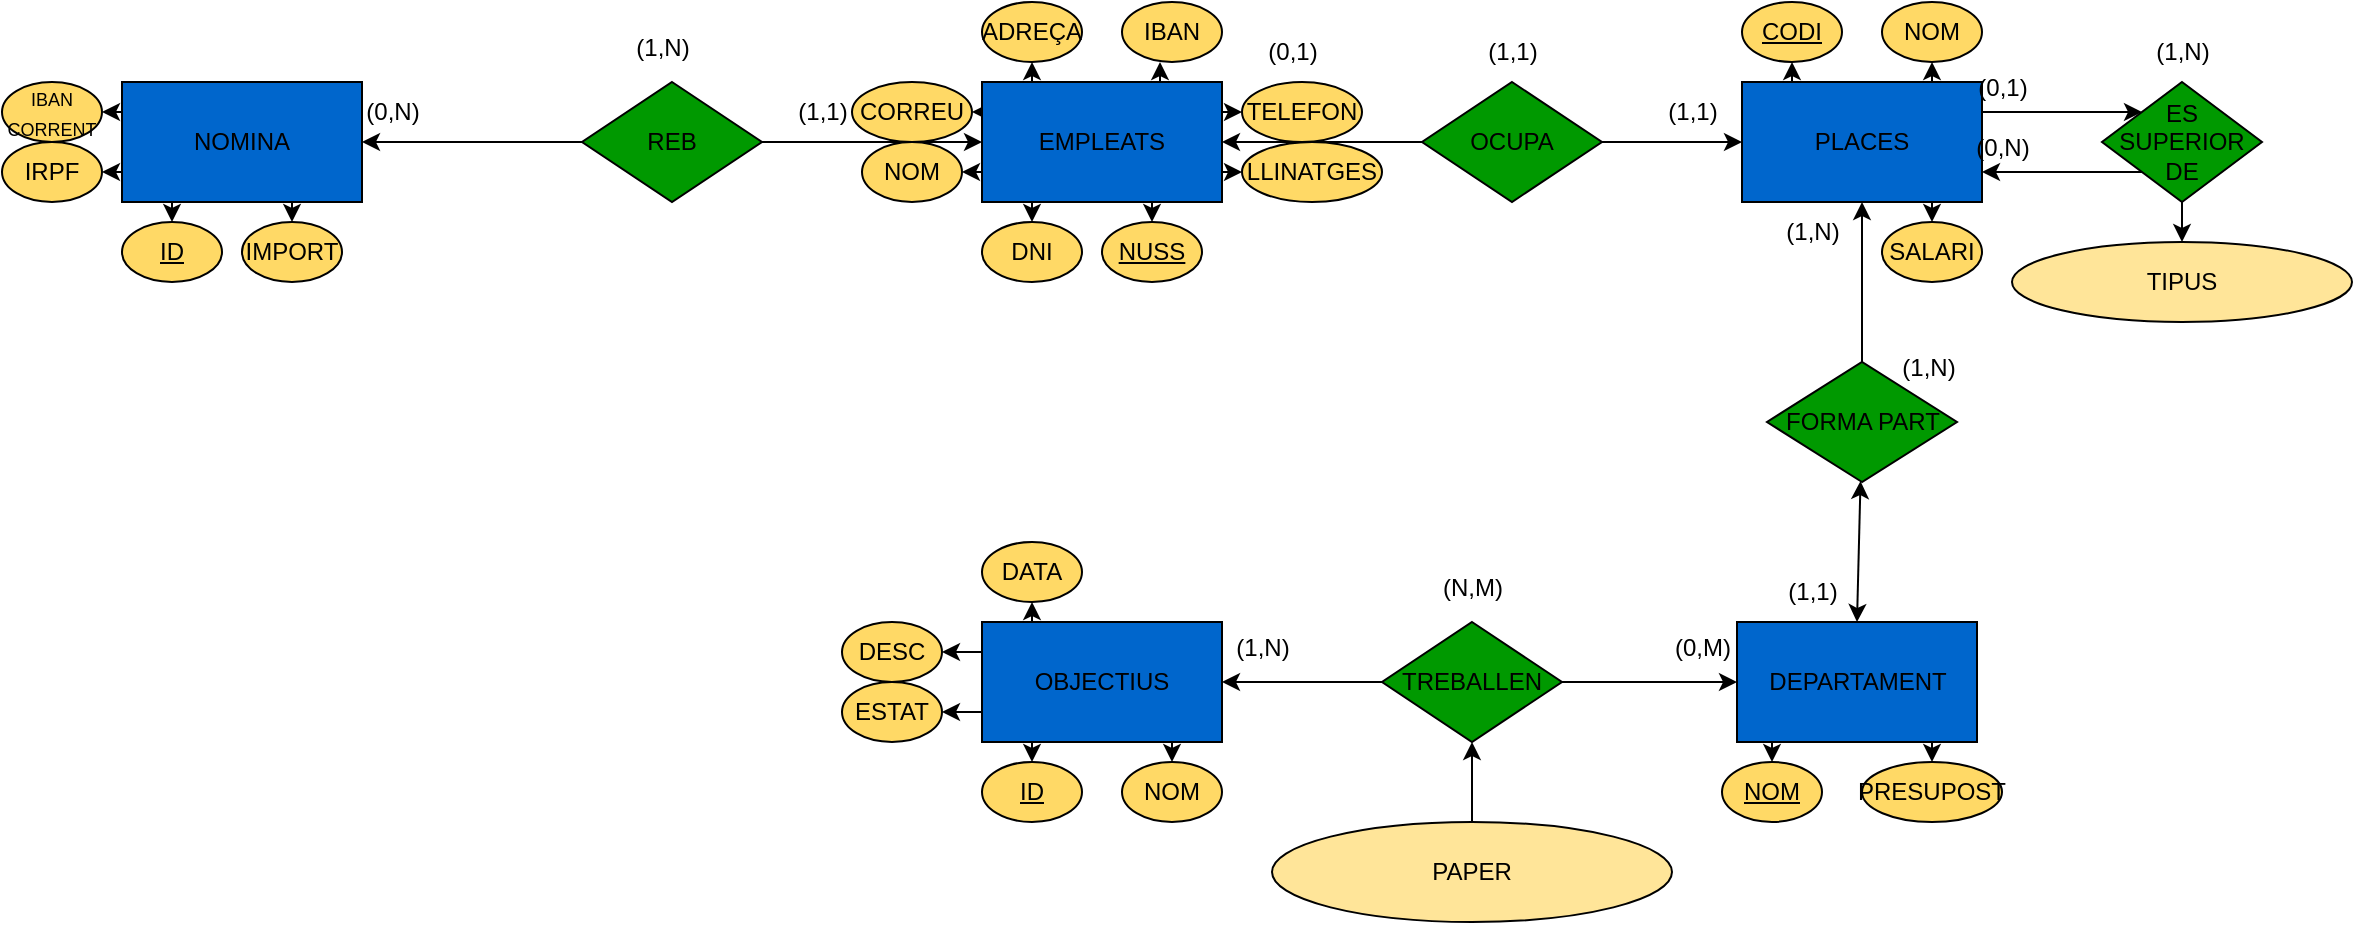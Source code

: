 <mxfile version="28.1.2">
  <diagram name="Página-1" id="UWhSXqfc_VRN1D41pxHa">
    <mxGraphModel dx="2128" dy="778" grid="1" gridSize="10" guides="1" tooltips="1" connect="1" arrows="1" fold="1" page="1" pageScale="1" pageWidth="827" pageHeight="1169" math="0" shadow="0">
      <root>
        <mxCell id="0" />
        <mxCell id="1" parent="0" />
        <mxCell id="PkWUCSFWCvCudmC3t7-y-12" style="edgeStyle=orthogonalEdgeStyle;rounded=0;orthogonalLoop=1;jettySize=auto;html=1;exitX=0.25;exitY=0;exitDx=0;exitDy=0;entryX=0.5;entryY=1;entryDx=0;entryDy=0;" edge="1" parent="1" source="PkWUCSFWCvCudmC3t7-y-1" target="PkWUCSFWCvCudmC3t7-y-9">
          <mxGeometry relative="1" as="geometry" />
        </mxCell>
        <mxCell id="PkWUCSFWCvCudmC3t7-y-13" style="edgeStyle=orthogonalEdgeStyle;rounded=0;orthogonalLoop=1;jettySize=auto;html=1;exitX=0;exitY=0.25;exitDx=0;exitDy=0;entryX=1;entryY=0.5;entryDx=0;entryDy=0;" edge="1" parent="1" source="PkWUCSFWCvCudmC3t7-y-1" target="PkWUCSFWCvCudmC3t7-y-7">
          <mxGeometry relative="1" as="geometry" />
        </mxCell>
        <mxCell id="PkWUCSFWCvCudmC3t7-y-14" style="edgeStyle=orthogonalEdgeStyle;rounded=0;orthogonalLoop=1;jettySize=auto;html=1;exitX=0;exitY=0.75;exitDx=0;exitDy=0;entryX=1;entryY=0.5;entryDx=0;entryDy=0;" edge="1" parent="1" source="PkWUCSFWCvCudmC3t7-y-1" target="PkWUCSFWCvCudmC3t7-y-5">
          <mxGeometry relative="1" as="geometry" />
        </mxCell>
        <mxCell id="PkWUCSFWCvCudmC3t7-y-15" style="edgeStyle=orthogonalEdgeStyle;rounded=0;orthogonalLoop=1;jettySize=auto;html=1;exitX=0.25;exitY=1;exitDx=0;exitDy=0;entryX=0.5;entryY=0;entryDx=0;entryDy=0;" edge="1" parent="1" source="PkWUCSFWCvCudmC3t7-y-1" target="PkWUCSFWCvCudmC3t7-y-2">
          <mxGeometry relative="1" as="geometry" />
        </mxCell>
        <mxCell id="PkWUCSFWCvCudmC3t7-y-16" style="edgeStyle=orthogonalEdgeStyle;rounded=0;orthogonalLoop=1;jettySize=auto;html=1;exitX=0.75;exitY=1;exitDx=0;exitDy=0;entryX=0.5;entryY=0;entryDx=0;entryDy=0;" edge="1" parent="1" source="PkWUCSFWCvCudmC3t7-y-1" target="PkWUCSFWCvCudmC3t7-y-4">
          <mxGeometry relative="1" as="geometry" />
        </mxCell>
        <mxCell id="PkWUCSFWCvCudmC3t7-y-17" style="edgeStyle=orthogonalEdgeStyle;rounded=0;orthogonalLoop=1;jettySize=auto;html=1;exitX=1;exitY=0.75;exitDx=0;exitDy=0;entryX=0;entryY=0.5;entryDx=0;entryDy=0;" edge="1" parent="1" source="PkWUCSFWCvCudmC3t7-y-1" target="PkWUCSFWCvCudmC3t7-y-6">
          <mxGeometry relative="1" as="geometry" />
        </mxCell>
        <mxCell id="PkWUCSFWCvCudmC3t7-y-18" style="edgeStyle=orthogonalEdgeStyle;rounded=0;orthogonalLoop=1;jettySize=auto;html=1;exitX=1;exitY=0.25;exitDx=0;exitDy=0;entryX=0;entryY=0.5;entryDx=0;entryDy=0;" edge="1" parent="1" source="PkWUCSFWCvCudmC3t7-y-1" target="PkWUCSFWCvCudmC3t7-y-8">
          <mxGeometry relative="1" as="geometry" />
        </mxCell>
        <mxCell id="PkWUCSFWCvCudmC3t7-y-1" value="EMPLEATS" style="rounded=0;whiteSpace=wrap;html=1;fillColor=#0066CC;" vertex="1" parent="1">
          <mxGeometry x="70" y="150" width="120" height="60" as="geometry" />
        </mxCell>
        <mxCell id="PkWUCSFWCvCudmC3t7-y-2" value="&lt;font style=&quot;color: rgb(0, 0, 0);&quot;&gt;DNI&lt;/font&gt;" style="ellipse;whiteSpace=wrap;html=1;fillColor=#FFD966;" vertex="1" parent="1">
          <mxGeometry x="70" y="220" width="50" height="30" as="geometry" />
        </mxCell>
        <mxCell id="PkWUCSFWCvCudmC3t7-y-4" value="&lt;font style=&quot;color: rgb(0, 0, 0);&quot;&gt;&lt;u&gt;NUSS&lt;/u&gt;&lt;/font&gt;" style="ellipse;whiteSpace=wrap;html=1;fillColor=#FFD966;" vertex="1" parent="1">
          <mxGeometry x="130" y="220" width="50" height="30" as="geometry" />
        </mxCell>
        <mxCell id="PkWUCSFWCvCudmC3t7-y-5" value="&lt;font color=&quot;#000000&quot;&gt;NOM&lt;/font&gt;" style="ellipse;whiteSpace=wrap;html=1;fillColor=#FFD966;" vertex="1" parent="1">
          <mxGeometry x="10" y="180" width="50" height="30" as="geometry" />
        </mxCell>
        <mxCell id="PkWUCSFWCvCudmC3t7-y-6" value="&lt;font style=&quot;color: rgb(0, 0, 0);&quot;&gt;LLINATGES&lt;/font&gt;" style="ellipse;whiteSpace=wrap;html=1;fillColor=#FFD966;" vertex="1" parent="1">
          <mxGeometry x="200" y="180" width="70" height="30" as="geometry" />
        </mxCell>
        <mxCell id="PkWUCSFWCvCudmC3t7-y-7" value="&lt;font style=&quot;color: rgb(0, 0, 0);&quot;&gt;CORREU&lt;/font&gt;" style="ellipse;whiteSpace=wrap;html=1;fillColor=#FFD966;" vertex="1" parent="1">
          <mxGeometry x="5" y="150" width="60" height="30" as="geometry" />
        </mxCell>
        <mxCell id="PkWUCSFWCvCudmC3t7-y-8" value="&lt;font style=&quot;color: rgb(0, 0, 0);&quot;&gt;TELEFON&lt;/font&gt;" style="ellipse;whiteSpace=wrap;html=1;fillColor=#FFD966;" vertex="1" parent="1">
          <mxGeometry x="200" y="150" width="60" height="30" as="geometry" />
        </mxCell>
        <mxCell id="PkWUCSFWCvCudmC3t7-y-9" value="&lt;font style=&quot;color: rgb(0, 0, 0);&quot;&gt;ADREÇA&lt;/font&gt;" style="ellipse;whiteSpace=wrap;html=1;fillColor=#FFD966;" vertex="1" parent="1">
          <mxGeometry x="70" y="110" width="50" height="30" as="geometry" />
        </mxCell>
        <mxCell id="PkWUCSFWCvCudmC3t7-y-10" value="&lt;font style=&quot;color: rgb(0, 0, 0);&quot;&gt;IBAN&lt;/font&gt;" style="ellipse;whiteSpace=wrap;html=1;fillColor=#FFD966;" vertex="1" parent="1">
          <mxGeometry x="140" y="110" width="50" height="30" as="geometry" />
        </mxCell>
        <mxCell id="PkWUCSFWCvCudmC3t7-y-11" style="edgeStyle=orthogonalEdgeStyle;rounded=0;orthogonalLoop=1;jettySize=auto;html=1;exitX=0.75;exitY=0;exitDx=0;exitDy=0;entryX=0.38;entryY=1;entryDx=0;entryDy=0;entryPerimeter=0;" edge="1" parent="1" source="PkWUCSFWCvCudmC3t7-y-1" target="PkWUCSFWCvCudmC3t7-y-10">
          <mxGeometry relative="1" as="geometry" />
        </mxCell>
        <mxCell id="PkWUCSFWCvCudmC3t7-y-32" style="edgeStyle=orthogonalEdgeStyle;rounded=0;orthogonalLoop=1;jettySize=auto;html=1;exitX=0.25;exitY=0;exitDx=0;exitDy=0;entryX=0.5;entryY=1;entryDx=0;entryDy=0;" edge="1" parent="1" source="PkWUCSFWCvCudmC3t7-y-19" target="PkWUCSFWCvCudmC3t7-y-21">
          <mxGeometry relative="1" as="geometry" />
        </mxCell>
        <mxCell id="PkWUCSFWCvCudmC3t7-y-33" style="edgeStyle=orthogonalEdgeStyle;rounded=0;orthogonalLoop=1;jettySize=auto;html=1;exitX=0.75;exitY=0;exitDx=0;exitDy=0;entryX=0.5;entryY=1;entryDx=0;entryDy=0;" edge="1" parent="1" source="PkWUCSFWCvCudmC3t7-y-19" target="PkWUCSFWCvCudmC3t7-y-22">
          <mxGeometry relative="1" as="geometry" />
        </mxCell>
        <mxCell id="PkWUCSFWCvCudmC3t7-y-66" style="edgeStyle=orthogonalEdgeStyle;rounded=0;orthogonalLoop=1;jettySize=auto;html=1;exitX=0.75;exitY=1;exitDx=0;exitDy=0;entryX=0.5;entryY=0;entryDx=0;entryDy=0;" edge="1" parent="1" source="PkWUCSFWCvCudmC3t7-y-19" target="PkWUCSFWCvCudmC3t7-y-23">
          <mxGeometry relative="1" as="geometry" />
        </mxCell>
        <mxCell id="PkWUCSFWCvCudmC3t7-y-68" style="edgeStyle=orthogonalEdgeStyle;rounded=0;orthogonalLoop=1;jettySize=auto;html=1;exitX=1;exitY=0.25;exitDx=0;exitDy=0;entryX=0;entryY=0;entryDx=0;entryDy=0;" edge="1" parent="1" source="PkWUCSFWCvCudmC3t7-y-19" target="PkWUCSFWCvCudmC3t7-y-67">
          <mxGeometry relative="1" as="geometry" />
        </mxCell>
        <mxCell id="PkWUCSFWCvCudmC3t7-y-19" value="PLACES" style="rounded=0;whiteSpace=wrap;html=1;fillColor=#0066CC;" vertex="1" parent="1">
          <mxGeometry x="450" y="150" width="120" height="60" as="geometry" />
        </mxCell>
        <mxCell id="PkWUCSFWCvCudmC3t7-y-20" value="" style="endArrow=classic;startArrow=classic;html=1;rounded=0;exitX=1;exitY=0.5;exitDx=0;exitDy=0;entryX=0;entryY=0.5;entryDx=0;entryDy=0;" edge="1" parent="1" source="PkWUCSFWCvCudmC3t7-y-1" target="PkWUCSFWCvCudmC3t7-y-19">
          <mxGeometry width="50" height="50" relative="1" as="geometry">
            <mxPoint x="290" y="205" as="sourcePoint" />
            <mxPoint x="340" y="155" as="targetPoint" />
          </mxGeometry>
        </mxCell>
        <mxCell id="PkWUCSFWCvCudmC3t7-y-21" value="&lt;font style=&quot;color: rgb(0, 0, 0);&quot;&gt;&lt;u&gt;CODI&lt;/u&gt;&lt;/font&gt;" style="ellipse;whiteSpace=wrap;html=1;fillColor=#FFD966;" vertex="1" parent="1">
          <mxGeometry x="450" y="110" width="50" height="30" as="geometry" />
        </mxCell>
        <mxCell id="PkWUCSFWCvCudmC3t7-y-22" value="&lt;font style=&quot;color: rgb(0, 0, 0);&quot;&gt;NOM&lt;/font&gt;" style="ellipse;whiteSpace=wrap;html=1;fillColor=#FFD966;" vertex="1" parent="1">
          <mxGeometry x="520" y="110" width="50" height="30" as="geometry" />
        </mxCell>
        <mxCell id="PkWUCSFWCvCudmC3t7-y-23" value="&lt;font style=&quot;color: rgb(0, 0, 0);&quot;&gt;SALARI&lt;/font&gt;" style="ellipse;whiteSpace=wrap;html=1;fillColor=#FFD966;" vertex="1" parent="1">
          <mxGeometry x="520" y="220" width="50" height="30" as="geometry" />
        </mxCell>
        <mxCell id="PkWUCSFWCvCudmC3t7-y-27" value="(0,1)" style="text;html=1;align=center;verticalAlign=middle;resizable=0;points=[];autosize=1;strokeColor=none;fillColor=none;" vertex="1" parent="1">
          <mxGeometry x="200" y="120" width="50" height="30" as="geometry" />
        </mxCell>
        <mxCell id="PkWUCSFWCvCudmC3t7-y-28" value="(1,1)" style="text;html=1;align=center;verticalAlign=middle;resizable=0;points=[];autosize=1;strokeColor=none;fillColor=none;" vertex="1" parent="1">
          <mxGeometry x="400" y="150" width="50" height="30" as="geometry" />
        </mxCell>
        <mxCell id="PkWUCSFWCvCudmC3t7-y-29" value="OCUPA" style="rhombus;whiteSpace=wrap;html=1;fillColor=#009900;" vertex="1" parent="1">
          <mxGeometry x="290" y="150" width="90" height="60" as="geometry" />
        </mxCell>
        <mxCell id="PkWUCSFWCvCudmC3t7-y-37" style="edgeStyle=orthogonalEdgeStyle;rounded=0;orthogonalLoop=1;jettySize=auto;html=1;exitX=0.25;exitY=1;exitDx=0;exitDy=0;entryX=0.5;entryY=0;entryDx=0;entryDy=0;" edge="1" parent="1" source="PkWUCSFWCvCudmC3t7-y-31" target="PkWUCSFWCvCudmC3t7-y-35">
          <mxGeometry relative="1" as="geometry" />
        </mxCell>
        <mxCell id="PkWUCSFWCvCudmC3t7-y-38" style="edgeStyle=orthogonalEdgeStyle;rounded=0;orthogonalLoop=1;jettySize=auto;html=1;exitX=0.75;exitY=1;exitDx=0;exitDy=0;entryX=0.5;entryY=0;entryDx=0;entryDy=0;" edge="1" parent="1" source="PkWUCSFWCvCudmC3t7-y-31" target="PkWUCSFWCvCudmC3t7-y-36">
          <mxGeometry relative="1" as="geometry" />
        </mxCell>
        <mxCell id="PkWUCSFWCvCudmC3t7-y-31" value="DEPARTAMENT" style="rounded=0;whiteSpace=wrap;html=1;fillColor=#0066CC;" vertex="1" parent="1">
          <mxGeometry x="447.5" y="420" width="120" height="60" as="geometry" />
        </mxCell>
        <mxCell id="PkWUCSFWCvCudmC3t7-y-35" value="&lt;font color=&quot;#000000&quot;&gt;&lt;u&gt;NOM&lt;/u&gt;&lt;/font&gt;" style="ellipse;whiteSpace=wrap;html=1;fillColor=#FFD966;" vertex="1" parent="1">
          <mxGeometry x="440" y="490" width="50" height="30" as="geometry" />
        </mxCell>
        <mxCell id="PkWUCSFWCvCudmC3t7-y-36" value="&lt;font style=&quot;color: rgb(0, 0, 0);&quot;&gt;PRESUPOST&lt;/font&gt;" style="ellipse;whiteSpace=wrap;html=1;fillColor=#FFD966;" vertex="1" parent="1">
          <mxGeometry x="510" y="490" width="70" height="30" as="geometry" />
        </mxCell>
        <mxCell id="PkWUCSFWCvCudmC3t7-y-39" value="(1,1)" style="text;html=1;align=center;verticalAlign=middle;resizable=0;points=[];autosize=1;strokeColor=none;fillColor=none;" vertex="1" parent="1">
          <mxGeometry x="460" y="390" width="50" height="30" as="geometry" />
        </mxCell>
        <mxCell id="PkWUCSFWCvCudmC3t7-y-40" value="(1,1)" style="text;html=1;align=center;verticalAlign=middle;resizable=0;points=[];autosize=1;strokeColor=none;fillColor=none;" vertex="1" parent="1">
          <mxGeometry x="310" y="120" width="50" height="30" as="geometry" />
        </mxCell>
        <mxCell id="PkWUCSFWCvCudmC3t7-y-41" value="(1,N)" style="text;html=1;align=center;verticalAlign=middle;resizable=0;points=[];autosize=1;strokeColor=none;fillColor=none;" vertex="1" parent="1">
          <mxGeometry x="460" y="210" width="50" height="30" as="geometry" />
        </mxCell>
        <mxCell id="PkWUCSFWCvCudmC3t7-y-44" value="" style="endArrow=classic;startArrow=classic;html=1;rounded=0;exitX=0.5;exitY=0;exitDx=0;exitDy=0;" edge="1" parent="1" source="PkWUCSFWCvCudmC3t7-y-42" target="PkWUCSFWCvCudmC3t7-y-19">
          <mxGeometry width="50" height="50" relative="1" as="geometry">
            <mxPoint x="500" y="420" as="sourcePoint" />
            <mxPoint x="503" y="210" as="targetPoint" />
          </mxGeometry>
        </mxCell>
        <mxCell id="PkWUCSFWCvCudmC3t7-y-45" value="" style="endArrow=classic;startArrow=classic;html=1;rounded=0;exitX=0.5;exitY=0;exitDx=0;exitDy=0;" edge="1" parent="1" source="PkWUCSFWCvCudmC3t7-y-31" target="PkWUCSFWCvCudmC3t7-y-42">
          <mxGeometry width="50" height="50" relative="1" as="geometry">
            <mxPoint x="508" y="420" as="sourcePoint" />
            <mxPoint x="510" y="210" as="targetPoint" />
          </mxGeometry>
        </mxCell>
        <mxCell id="PkWUCSFWCvCudmC3t7-y-42" value="FORMA PART" style="rhombus;whiteSpace=wrap;html=1;direction=west;fillColor=#009900;" vertex="1" parent="1">
          <mxGeometry x="462.5" y="290" width="95" height="60" as="geometry" />
        </mxCell>
        <mxCell id="PkWUCSFWCvCudmC3t7-y-46" value="(1,N)" style="text;html=1;align=center;verticalAlign=middle;resizable=0;points=[];autosize=1;strokeColor=none;fillColor=none;" vertex="1" parent="1">
          <mxGeometry x="517.5" y="278" width="50" height="30" as="geometry" />
        </mxCell>
        <mxCell id="PkWUCSFWCvCudmC3t7-y-53" style="edgeStyle=orthogonalEdgeStyle;rounded=0;orthogonalLoop=1;jettySize=auto;html=1;exitX=0.25;exitY=0;exitDx=0;exitDy=0;entryX=0.5;entryY=1;entryDx=0;entryDy=0;" edge="1" parent="1" source="PkWUCSFWCvCudmC3t7-y-47" target="PkWUCSFWCvCudmC3t7-y-51">
          <mxGeometry relative="1" as="geometry" />
        </mxCell>
        <mxCell id="PkWUCSFWCvCudmC3t7-y-54" style="edgeStyle=orthogonalEdgeStyle;rounded=0;orthogonalLoop=1;jettySize=auto;html=1;exitX=0;exitY=0.25;exitDx=0;exitDy=0;entryX=1;entryY=0.5;entryDx=0;entryDy=0;" edge="1" parent="1" source="PkWUCSFWCvCudmC3t7-y-47" target="PkWUCSFWCvCudmC3t7-y-50">
          <mxGeometry relative="1" as="geometry" />
        </mxCell>
        <mxCell id="PkWUCSFWCvCudmC3t7-y-55" style="edgeStyle=orthogonalEdgeStyle;rounded=0;orthogonalLoop=1;jettySize=auto;html=1;exitX=0;exitY=0.75;exitDx=0;exitDy=0;entryX=1;entryY=0.5;entryDx=0;entryDy=0;" edge="1" parent="1" source="PkWUCSFWCvCudmC3t7-y-47" target="PkWUCSFWCvCudmC3t7-y-52">
          <mxGeometry relative="1" as="geometry" />
        </mxCell>
        <mxCell id="PkWUCSFWCvCudmC3t7-y-56" style="edgeStyle=orthogonalEdgeStyle;rounded=0;orthogonalLoop=1;jettySize=auto;html=1;exitX=0.25;exitY=1;exitDx=0;exitDy=0;entryX=0.5;entryY=0;entryDx=0;entryDy=0;" edge="1" parent="1" source="PkWUCSFWCvCudmC3t7-y-47" target="PkWUCSFWCvCudmC3t7-y-48">
          <mxGeometry relative="1" as="geometry" />
        </mxCell>
        <mxCell id="PkWUCSFWCvCudmC3t7-y-57" style="edgeStyle=orthogonalEdgeStyle;rounded=0;orthogonalLoop=1;jettySize=auto;html=1;exitX=0.75;exitY=1;exitDx=0;exitDy=0;entryX=0.5;entryY=0;entryDx=0;entryDy=0;" edge="1" parent="1" source="PkWUCSFWCvCudmC3t7-y-47" target="PkWUCSFWCvCudmC3t7-y-49">
          <mxGeometry relative="1" as="geometry" />
        </mxCell>
        <mxCell id="PkWUCSFWCvCudmC3t7-y-47" value="OBJECTIUS" style="rounded=0;whiteSpace=wrap;html=1;fillColor=#0066CC;" vertex="1" parent="1">
          <mxGeometry x="70" y="420" width="120" height="60" as="geometry" />
        </mxCell>
        <mxCell id="PkWUCSFWCvCudmC3t7-y-48" value="&lt;font style=&quot;color: rgb(0, 0, 0);&quot;&gt;&lt;u&gt;ID&lt;/u&gt;&lt;/font&gt;" style="ellipse;whiteSpace=wrap;html=1;fillColor=#FFD966;" vertex="1" parent="1">
          <mxGeometry x="70" y="490" width="50" height="30" as="geometry" />
        </mxCell>
        <mxCell id="PkWUCSFWCvCudmC3t7-y-49" value="&lt;font style=&quot;color: rgb(0, 0, 0);&quot;&gt;NOM&lt;/font&gt;" style="ellipse;whiteSpace=wrap;html=1;fillColor=#FFD966;" vertex="1" parent="1">
          <mxGeometry x="140" y="490" width="50" height="30" as="geometry" />
        </mxCell>
        <mxCell id="PkWUCSFWCvCudmC3t7-y-50" value="&lt;font style=&quot;color: rgb(0, 0, 0);&quot;&gt;DESC&lt;/font&gt;" style="ellipse;whiteSpace=wrap;html=1;fillColor=#FFD966;" vertex="1" parent="1">
          <mxGeometry y="420" width="50" height="30" as="geometry" />
        </mxCell>
        <mxCell id="PkWUCSFWCvCudmC3t7-y-51" value="&lt;font style=&quot;color: rgb(0, 0, 0);&quot;&gt;DATA&lt;/font&gt;" style="ellipse;whiteSpace=wrap;html=1;fillColor=#FFD966;" vertex="1" parent="1">
          <mxGeometry x="70" y="380" width="50" height="30" as="geometry" />
        </mxCell>
        <mxCell id="PkWUCSFWCvCudmC3t7-y-52" value="&lt;font style=&quot;color: rgb(0, 0, 0);&quot;&gt;ESTAT&lt;/font&gt;" style="ellipse;whiteSpace=wrap;html=1;fillColor=#FFD966;" vertex="1" parent="1">
          <mxGeometry y="450" width="50" height="30" as="geometry" />
        </mxCell>
        <mxCell id="PkWUCSFWCvCudmC3t7-y-58" value="" style="endArrow=classic;startArrow=classic;html=1;rounded=0;exitX=1;exitY=0.5;exitDx=0;exitDy=0;entryX=0;entryY=0.5;entryDx=0;entryDy=0;" edge="1" parent="1" source="PkWUCSFWCvCudmC3t7-y-47" target="PkWUCSFWCvCudmC3t7-y-31">
          <mxGeometry width="50" height="50" relative="1" as="geometry">
            <mxPoint x="240" y="460" as="sourcePoint" />
            <mxPoint x="290" y="410" as="targetPoint" />
          </mxGeometry>
        </mxCell>
        <mxCell id="PkWUCSFWCvCudmC3t7-y-60" value="TREBALLEN" style="rhombus;whiteSpace=wrap;html=1;fillColor=#009900;" vertex="1" parent="1">
          <mxGeometry x="270" y="420" width="90" height="60" as="geometry" />
        </mxCell>
        <mxCell id="PkWUCSFWCvCudmC3t7-y-61" value="(1,N)" style="text;html=1;align=center;verticalAlign=middle;resizable=0;points=[];autosize=1;strokeColor=none;fillColor=none;" vertex="1" parent="1">
          <mxGeometry x="185" y="418" width="50" height="30" as="geometry" />
        </mxCell>
        <mxCell id="PkWUCSFWCvCudmC3t7-y-62" value="(0,M)" style="text;html=1;align=center;verticalAlign=middle;resizable=0;points=[];autosize=1;strokeColor=none;fillColor=none;" vertex="1" parent="1">
          <mxGeometry x="405" y="418" width="50" height="30" as="geometry" />
        </mxCell>
        <mxCell id="PkWUCSFWCvCudmC3t7-y-63" value="(N,M)" style="text;html=1;align=center;verticalAlign=middle;resizable=0;points=[];autosize=1;strokeColor=none;fillColor=none;" vertex="1" parent="1">
          <mxGeometry x="290" y="388" width="50" height="30" as="geometry" />
        </mxCell>
        <mxCell id="PkWUCSFWCvCudmC3t7-y-65" style="edgeStyle=orthogonalEdgeStyle;rounded=0;orthogonalLoop=1;jettySize=auto;html=1;" edge="1" parent="1" source="PkWUCSFWCvCudmC3t7-y-64" target="PkWUCSFWCvCudmC3t7-y-60">
          <mxGeometry relative="1" as="geometry" />
        </mxCell>
        <mxCell id="PkWUCSFWCvCudmC3t7-y-64" value="&lt;font style=&quot;color: rgb(0, 0, 0);&quot;&gt;PAPER&lt;/font&gt;" style="ellipse;whiteSpace=wrap;html=1;fillColor=#FFE599;" vertex="1" parent="1">
          <mxGeometry x="215" y="520" width="200" height="50" as="geometry" />
        </mxCell>
        <mxCell id="PkWUCSFWCvCudmC3t7-y-69" style="edgeStyle=orthogonalEdgeStyle;rounded=0;orthogonalLoop=1;jettySize=auto;html=1;exitX=0;exitY=1;exitDx=0;exitDy=0;entryX=1;entryY=0.75;entryDx=0;entryDy=0;" edge="1" parent="1" source="PkWUCSFWCvCudmC3t7-y-67" target="PkWUCSFWCvCudmC3t7-y-19">
          <mxGeometry relative="1" as="geometry" />
        </mxCell>
        <mxCell id="PkWUCSFWCvCudmC3t7-y-88" style="edgeStyle=orthogonalEdgeStyle;rounded=0;orthogonalLoop=1;jettySize=auto;html=1;exitX=0.5;exitY=1;exitDx=0;exitDy=0;entryX=0.5;entryY=0;entryDx=0;entryDy=0;" edge="1" parent="1" source="PkWUCSFWCvCudmC3t7-y-67" target="PkWUCSFWCvCudmC3t7-y-87">
          <mxGeometry relative="1" as="geometry" />
        </mxCell>
        <mxCell id="PkWUCSFWCvCudmC3t7-y-67" value="ES SUPERIOR&lt;div&gt;DE&lt;/div&gt;" style="rhombus;whiteSpace=wrap;html=1;fillColor=#009900;" vertex="1" parent="1">
          <mxGeometry x="630" y="150" width="80" height="60" as="geometry" />
        </mxCell>
        <mxCell id="PkWUCSFWCvCudmC3t7-y-70" value="(0,1)" style="text;html=1;align=center;verticalAlign=middle;resizable=0;points=[];autosize=1;strokeColor=none;fillColor=none;" vertex="1" parent="1">
          <mxGeometry x="555" y="138" width="50" height="30" as="geometry" />
        </mxCell>
        <mxCell id="PkWUCSFWCvCudmC3t7-y-71" value="(0,N)" style="text;html=1;align=center;verticalAlign=middle;resizable=0;points=[];autosize=1;strokeColor=none;fillColor=none;" vertex="1" parent="1">
          <mxGeometry x="555" y="168" width="50" height="30" as="geometry" />
        </mxCell>
        <mxCell id="PkWUCSFWCvCudmC3t7-y-72" value="(1,N)" style="text;html=1;align=center;verticalAlign=middle;resizable=0;points=[];autosize=1;strokeColor=none;fillColor=none;" vertex="1" parent="1">
          <mxGeometry x="645" y="120" width="50" height="30" as="geometry" />
        </mxCell>
        <mxCell id="PkWUCSFWCvCudmC3t7-y-76" style="edgeStyle=orthogonalEdgeStyle;rounded=0;orthogonalLoop=1;jettySize=auto;html=1;exitX=0.25;exitY=1;exitDx=0;exitDy=0;entryX=0.5;entryY=0;entryDx=0;entryDy=0;" edge="1" parent="1" source="PkWUCSFWCvCudmC3t7-y-73" target="PkWUCSFWCvCudmC3t7-y-74">
          <mxGeometry relative="1" as="geometry" />
        </mxCell>
        <mxCell id="PkWUCSFWCvCudmC3t7-y-77" style="edgeStyle=orthogonalEdgeStyle;rounded=0;orthogonalLoop=1;jettySize=auto;html=1;exitX=0.75;exitY=1;exitDx=0;exitDy=0;entryX=0.5;entryY=0;entryDx=0;entryDy=0;" edge="1" parent="1" source="PkWUCSFWCvCudmC3t7-y-73" target="PkWUCSFWCvCudmC3t7-y-75">
          <mxGeometry relative="1" as="geometry" />
        </mxCell>
        <mxCell id="PkWUCSFWCvCudmC3t7-y-79" style="edgeStyle=orthogonalEdgeStyle;rounded=0;orthogonalLoop=1;jettySize=auto;html=1;exitX=0;exitY=0.75;exitDx=0;exitDy=0;entryX=1;entryY=0.5;entryDx=0;entryDy=0;" edge="1" parent="1" source="PkWUCSFWCvCudmC3t7-y-73" target="PkWUCSFWCvCudmC3t7-y-78">
          <mxGeometry relative="1" as="geometry" />
        </mxCell>
        <mxCell id="PkWUCSFWCvCudmC3t7-y-81" style="edgeStyle=orthogonalEdgeStyle;rounded=0;orthogonalLoop=1;jettySize=auto;html=1;exitX=0;exitY=0.25;exitDx=0;exitDy=0;entryX=1;entryY=0.5;entryDx=0;entryDy=0;" edge="1" parent="1" source="PkWUCSFWCvCudmC3t7-y-73" target="PkWUCSFWCvCudmC3t7-y-80">
          <mxGeometry relative="1" as="geometry" />
        </mxCell>
        <mxCell id="PkWUCSFWCvCudmC3t7-y-73" value="NOMINA" style="rounded=0;whiteSpace=wrap;html=1;fillColor=#0066CC;" vertex="1" parent="1">
          <mxGeometry x="-360" y="150" width="120" height="60" as="geometry" />
        </mxCell>
        <mxCell id="PkWUCSFWCvCudmC3t7-y-74" value="&lt;font style=&quot;color: rgb(0, 0, 0);&quot;&gt;&lt;u&gt;ID&lt;/u&gt;&lt;/font&gt;" style="ellipse;whiteSpace=wrap;html=1;fillColor=#FFD966;" vertex="1" parent="1">
          <mxGeometry x="-360" y="220" width="50" height="30" as="geometry" />
        </mxCell>
        <mxCell id="PkWUCSFWCvCudmC3t7-y-75" value="&lt;font style=&quot;color: rgb(0, 0, 0);&quot;&gt;IMPORT&lt;/font&gt;" style="ellipse;whiteSpace=wrap;html=1;fillColor=#FFD966;" vertex="1" parent="1">
          <mxGeometry x="-300" y="220" width="50" height="30" as="geometry" />
        </mxCell>
        <mxCell id="PkWUCSFWCvCudmC3t7-y-78" value="&lt;font style=&quot;color: rgb(0, 0, 0);&quot;&gt;IRPF&lt;/font&gt;" style="ellipse;whiteSpace=wrap;html=1;fillColor=#FFD966;" vertex="1" parent="1">
          <mxGeometry x="-420" y="180" width="50" height="30" as="geometry" />
        </mxCell>
        <mxCell id="PkWUCSFWCvCudmC3t7-y-80" value="&lt;font style=&quot;color: rgb(0, 0, 0); font-size: 9px;&quot;&gt;IBAN CORRENT&lt;/font&gt;" style="ellipse;whiteSpace=wrap;html=1;fillColor=#FFD966;" vertex="1" parent="1">
          <mxGeometry x="-420" y="150" width="50" height="30" as="geometry" />
        </mxCell>
        <mxCell id="PkWUCSFWCvCudmC3t7-y-82" value="" style="endArrow=classic;startArrow=classic;html=1;rounded=0;exitX=1;exitY=0.5;exitDx=0;exitDy=0;entryX=0;entryY=0.5;entryDx=0;entryDy=0;" edge="1" parent="1" source="PkWUCSFWCvCudmC3t7-y-73" target="PkWUCSFWCvCudmC3t7-y-1">
          <mxGeometry width="50" height="50" relative="1" as="geometry">
            <mxPoint x="-60" y="190" as="sourcePoint" />
            <mxPoint x="-10" y="140" as="targetPoint" />
          </mxGeometry>
        </mxCell>
        <mxCell id="PkWUCSFWCvCudmC3t7-y-83" value="REB" style="rhombus;whiteSpace=wrap;html=1;fillColor=#009900;" vertex="1" parent="1">
          <mxGeometry x="-130" y="150" width="90" height="60" as="geometry" />
        </mxCell>
        <mxCell id="PkWUCSFWCvCudmC3t7-y-84" value="(0,N)" style="text;html=1;align=center;verticalAlign=middle;resizable=0;points=[];autosize=1;strokeColor=none;fillColor=none;" vertex="1" parent="1">
          <mxGeometry x="-250" y="150" width="50" height="30" as="geometry" />
        </mxCell>
        <mxCell id="PkWUCSFWCvCudmC3t7-y-85" value="(1,1)" style="text;html=1;align=center;verticalAlign=middle;resizable=0;points=[];autosize=1;strokeColor=none;fillColor=none;" vertex="1" parent="1">
          <mxGeometry x="-35" y="150" width="50" height="30" as="geometry" />
        </mxCell>
        <mxCell id="PkWUCSFWCvCudmC3t7-y-86" value="(1,N)" style="text;html=1;align=center;verticalAlign=middle;resizable=0;points=[];autosize=1;strokeColor=none;fillColor=none;" vertex="1" parent="1">
          <mxGeometry x="-115" y="118" width="50" height="30" as="geometry" />
        </mxCell>
        <mxCell id="PkWUCSFWCvCudmC3t7-y-87" value="&lt;font style=&quot;color: rgb(0, 0, 0);&quot;&gt;TIPUS&lt;/font&gt;" style="ellipse;whiteSpace=wrap;html=1;fillColor=#FFE599;" vertex="1" parent="1">
          <mxGeometry x="585" y="230" width="170" height="40" as="geometry" />
        </mxCell>
      </root>
    </mxGraphModel>
  </diagram>
</mxfile>
